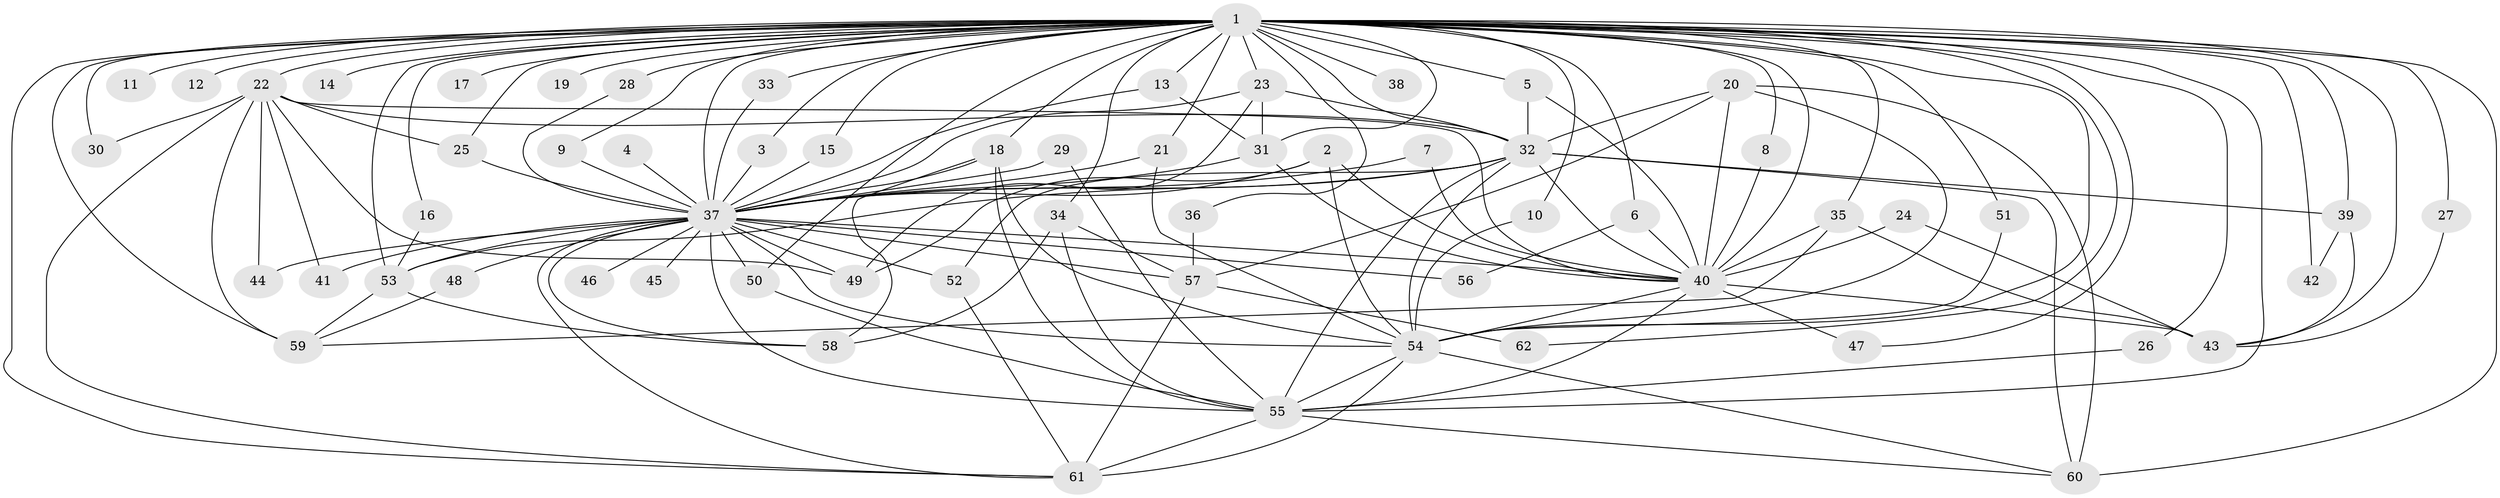 // original degree distribution, {16: 0.008064516129032258, 19: 0.016129032258064516, 24: 0.008064516129032258, 31: 0.008064516129032258, 23: 0.008064516129032258, 20: 0.008064516129032258, 28: 0.008064516129032258, 25: 0.008064516129032258, 26: 0.008064516129032258, 6: 0.024193548387096774, 5: 0.04838709677419355, 3: 0.1532258064516129, 7: 0.008064516129032258, 2: 0.5887096774193549, 8: 0.008064516129032258, 9: 0.008064516129032258, 4: 0.08064516129032258}
// Generated by graph-tools (version 1.1) at 2025/49/03/09/25 03:49:43]
// undirected, 62 vertices, 149 edges
graph export_dot {
graph [start="1"]
  node [color=gray90,style=filled];
  1;
  2;
  3;
  4;
  5;
  6;
  7;
  8;
  9;
  10;
  11;
  12;
  13;
  14;
  15;
  16;
  17;
  18;
  19;
  20;
  21;
  22;
  23;
  24;
  25;
  26;
  27;
  28;
  29;
  30;
  31;
  32;
  33;
  34;
  35;
  36;
  37;
  38;
  39;
  40;
  41;
  42;
  43;
  44;
  45;
  46;
  47;
  48;
  49;
  50;
  51;
  52;
  53;
  54;
  55;
  56;
  57;
  58;
  59;
  60;
  61;
  62;
  1 -- 3 [weight=1.0];
  1 -- 5 [weight=1.0];
  1 -- 6 [weight=2.0];
  1 -- 8 [weight=1.0];
  1 -- 9 [weight=1.0];
  1 -- 10 [weight=1.0];
  1 -- 11 [weight=2.0];
  1 -- 12 [weight=1.0];
  1 -- 13 [weight=1.0];
  1 -- 14 [weight=2.0];
  1 -- 15 [weight=1.0];
  1 -- 16 [weight=1.0];
  1 -- 17 [weight=1.0];
  1 -- 18 [weight=1.0];
  1 -- 19 [weight=2.0];
  1 -- 21 [weight=2.0];
  1 -- 22 [weight=2.0];
  1 -- 23 [weight=1.0];
  1 -- 25 [weight=1.0];
  1 -- 26 [weight=1.0];
  1 -- 27 [weight=1.0];
  1 -- 28 [weight=1.0];
  1 -- 30 [weight=1.0];
  1 -- 31 [weight=1.0];
  1 -- 32 [weight=5.0];
  1 -- 33 [weight=1.0];
  1 -- 34 [weight=2.0];
  1 -- 35 [weight=1.0];
  1 -- 36 [weight=1.0];
  1 -- 37 [weight=8.0];
  1 -- 38 [weight=2.0];
  1 -- 39 [weight=2.0];
  1 -- 40 [weight=5.0];
  1 -- 42 [weight=1.0];
  1 -- 43 [weight=1.0];
  1 -- 47 [weight=1.0];
  1 -- 50 [weight=2.0];
  1 -- 51 [weight=1.0];
  1 -- 53 [weight=3.0];
  1 -- 54 [weight=4.0];
  1 -- 55 [weight=4.0];
  1 -- 59 [weight=2.0];
  1 -- 60 [weight=2.0];
  1 -- 61 [weight=1.0];
  1 -- 62 [weight=1.0];
  2 -- 37 [weight=1.0];
  2 -- 40 [weight=1.0];
  2 -- 49 [weight=1.0];
  2 -- 54 [weight=1.0];
  3 -- 37 [weight=1.0];
  4 -- 37 [weight=2.0];
  5 -- 32 [weight=1.0];
  5 -- 40 [weight=1.0];
  6 -- 40 [weight=1.0];
  6 -- 56 [weight=1.0];
  7 -- 37 [weight=1.0];
  7 -- 40 [weight=1.0];
  8 -- 40 [weight=1.0];
  9 -- 37 [weight=1.0];
  10 -- 54 [weight=1.0];
  13 -- 31 [weight=1.0];
  13 -- 37 [weight=1.0];
  15 -- 37 [weight=1.0];
  16 -- 53 [weight=1.0];
  18 -- 37 [weight=1.0];
  18 -- 54 [weight=1.0];
  18 -- 55 [weight=1.0];
  18 -- 58 [weight=1.0];
  20 -- 32 [weight=2.0];
  20 -- 40 [weight=1.0];
  20 -- 54 [weight=1.0];
  20 -- 57 [weight=1.0];
  20 -- 60 [weight=1.0];
  21 -- 37 [weight=1.0];
  21 -- 54 [weight=1.0];
  22 -- 25 [weight=1.0];
  22 -- 30 [weight=1.0];
  22 -- 32 [weight=1.0];
  22 -- 40 [weight=2.0];
  22 -- 41 [weight=1.0];
  22 -- 44 [weight=1.0];
  22 -- 49 [weight=1.0];
  22 -- 59 [weight=1.0];
  22 -- 61 [weight=1.0];
  23 -- 31 [weight=1.0];
  23 -- 32 [weight=1.0];
  23 -- 37 [weight=1.0];
  23 -- 49 [weight=1.0];
  24 -- 40 [weight=1.0];
  24 -- 43 [weight=1.0];
  25 -- 37 [weight=1.0];
  26 -- 55 [weight=1.0];
  27 -- 43 [weight=1.0];
  28 -- 37 [weight=1.0];
  29 -- 37 [weight=1.0];
  29 -- 55 [weight=1.0];
  31 -- 37 [weight=1.0];
  31 -- 40 [weight=2.0];
  32 -- 37 [weight=3.0];
  32 -- 39 [weight=1.0];
  32 -- 40 [weight=1.0];
  32 -- 52 [weight=1.0];
  32 -- 53 [weight=1.0];
  32 -- 54 [weight=1.0];
  32 -- 55 [weight=1.0];
  32 -- 60 [weight=1.0];
  33 -- 37 [weight=1.0];
  34 -- 55 [weight=1.0];
  34 -- 57 [weight=1.0];
  34 -- 58 [weight=1.0];
  35 -- 40 [weight=1.0];
  35 -- 43 [weight=1.0];
  35 -- 59 [weight=1.0];
  36 -- 57 [weight=1.0];
  37 -- 40 [weight=2.0];
  37 -- 41 [weight=1.0];
  37 -- 44 [weight=1.0];
  37 -- 45 [weight=1.0];
  37 -- 46 [weight=2.0];
  37 -- 48 [weight=1.0];
  37 -- 49 [weight=1.0];
  37 -- 50 [weight=1.0];
  37 -- 52 [weight=1.0];
  37 -- 53 [weight=1.0];
  37 -- 54 [weight=2.0];
  37 -- 55 [weight=2.0];
  37 -- 56 [weight=3.0];
  37 -- 57 [weight=1.0];
  37 -- 58 [weight=1.0];
  37 -- 61 [weight=1.0];
  39 -- 42 [weight=1.0];
  39 -- 43 [weight=1.0];
  40 -- 43 [weight=3.0];
  40 -- 47 [weight=1.0];
  40 -- 54 [weight=1.0];
  40 -- 55 [weight=1.0];
  48 -- 59 [weight=1.0];
  50 -- 55 [weight=1.0];
  51 -- 54 [weight=1.0];
  52 -- 61 [weight=1.0];
  53 -- 58 [weight=1.0];
  53 -- 59 [weight=1.0];
  54 -- 55 [weight=1.0];
  54 -- 60 [weight=1.0];
  54 -- 61 [weight=1.0];
  55 -- 60 [weight=1.0];
  55 -- 61 [weight=2.0];
  57 -- 61 [weight=1.0];
  57 -- 62 [weight=1.0];
}
